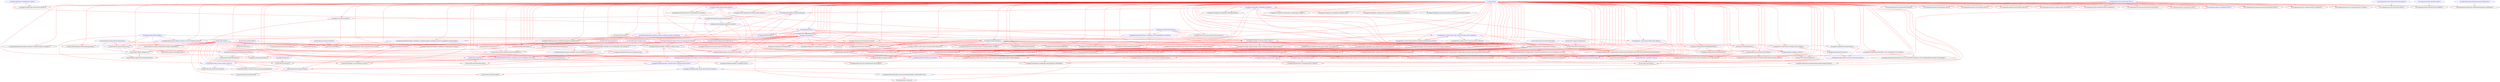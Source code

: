 digraph G {
  "./src/providers/index.ts" [ color = "blue" ];
  "./src/providers/filter/filter.ts";
  "./src/providers/logs/logs.ts" [ color = "blue" ];
  "./src/providers/wyre/wyre.ts";
  "./src/providers/email-notifications/email-notifications.ts";
  "./src/providers/electron/electron.ts";
  "./src/providers/bitpay-account/bitpay-account.ts";
  "./src/providers/bitpay-id/bitpay-id.ts" [ color = "blue" ];
  "./src/providers/in-app-browser/card.ts" [ color = "blue" ];
  "./src/providers/invoice/invoice.ts" [ color = "blue" ];
  "./src/providers/merchant/merchant.ts" [ color = "blue" ];
  "./src/providers/download/download.ts";
  "./src/providers/in-app-browser/in-app-browser.ts";
  "./src/providers/scan/scan.ts";
  "./src/providers/tx-confirm-notification/tx-confirm-notification.ts";
  "./src/providers/wallet-connect/wallet-connect.ts" [ color = "blue" ];
  "./src/providers/zce/zce.ts";
  "./src/providers/apple-wallet/apple-wallet.ts";
  "./src/providers/backup/backup.ts" [ color = "blue" ];
  "./src/providers/confetti/confetti.ts";
  "./src/providers/directory/directory.ts";
  "./src/providers/feedback/feedback.ts";
  "./src/providers/language-loader/language-loader.ts";
  "./src/providers/tab/tab.ts";
  "./src/providers/abi-decoder/abi-decoder.ts";
  "./src/providers/new-feature-data/new-feature-data.ts";
  "./src/providers/card-phases/card-phases.ts";
  "./src/providers/wallet/wallet.ts" [ color = "blue" ];
  "./src/providers/tx-format/tx-format.ts" [ color = "blue" ];
  "./src/pages/send/amount/amount.ts" [ color = "blue" ];
  "./src/pages/integrations/gift-cards/confirm-card-purchase/confirm-card-purchase.ts" [ color = "blue" ];
  "./src/pages/buy-crypto/crypto-order-summary/crypto-order-summary.ts" [ color = "blue" ];
  "./src/pages/integrations/gift-cards/phone/phone.ts" [ color = "blue" ];
  "./src/pages/integrations/bitpay-card/bitpay-card-topup/bitpay-card-topup.ts" [ color = "blue" ];
  "./src/pages/receive/custom-amount/custom-amount.ts";
  "./src/pages/integrations/coinbase/coinbase-withdraw/coinbase-withdraw.ts" [ color = "blue" ];
  "./src/pages/tx-details/tx-details.ts" [ color = "blue" ];
  "./src/pages/backup/backup-key/backup-key.ts" [ color = "blue" ];
  "./src/pages/backup/backup-game/backup-game.ts" [ color = "blue" ];
  "./src/pages/settings/about/session-log/session-log.ts" [ color = "blue" ];
  "./src/pages/settings/key-settings/key-settings.ts" [ color = "blue" ];
  "./src/pages/settings/key-settings/key-onboarding/key-onboarding.ts";
  "./src/pages/add/add.ts" [ color = "blue" ];
  "./src/pages/settings/wallet-settings/wallet-settings.ts" [ color = "blue" ];
  "./src/pages/settings/wallet-settings/wallet-settings-advanced/wallet-export/wallet-export.ts" [ color = "blue" ];
  "./src/pages/settings/key-settings/key-name/key-name.ts";
  "./src/pages/settings/key-settings/clear-encrypt-password/clear-encrypt-password.ts";
  "./src/pages/settings/key-settings/extended-private-key/extended-private-key.ts";
  "./src/pages/settings/key-settings/key-delete/key-delete.ts";
  "./src/pages/settings/key-settings/key-qr-export/key-qr-export.ts";
  "./src/providers/buy-crypto/buy-crypto.ts" [ color = "blue" ];
  "./src/pages/integrations/wyre/wyre.ts" [ color = "blue" ];
  "./src/pages/integrations/wyre/wyre-details/wyre-details.ts" [ color = "blue" ];
  "./src/pages/buy-crypto/crypto-offers/crypto-offers.ts" [ color = "blue" ];
  "./src/providers/gift-card/gift-card.ts" [ color = "blue" ];
  "./src/utils.ts";
  "./src/pages/settings/notifications/notifications.ts" [ color = "blue" ];
  "./src/app/main.ts" [ color = "blue" ];
  "./src/pages/onboarding/disclaimer/disclaimer.ts" [ color = "blue" ];
  "./src/pages/add/join-wallet/join-wallet.ts";
  "./src/pages/integrations/bitpay-card/bitpay-card-intro/bitpay-card-intro.ts" [ color = "blue" ];
  "./src/pages/integrations/gift-cards/buy-card/buy-card.ts" [ color = "blue" ];
  "./src/pages/exchange-crypto/exchange-crypto.ts" [ color = "blue" ];
  "./src/pages/integrations/wallet-connect/wallet-connect.ts" [ color = "blue" ];
  "./src/pages/pin/pin-modal/pin-modal.ts" [ color = "blue" ];
  "./src/pages/add/create-wallet/create-wallet.ts" [ color = "blue" ];
  "./src/pages/coin-and-wallet-selector/coin-and-wallet-selector.ts" [ color = "blue" ];
  "./src/pages/onboarding/recovery-key/recovery-key.ts" [ color = "blue" ];
  "./src/pages/integrations/coinbase/coinbase-account/coinbase-account.ts" [ color = "blue" ];
  "./src/pages/integrations/gift-cards/card-details/card-details.ts" [ color = "blue" ];
  "./src/pipes/format-currency.ts";
  "./src/pages/integrations/gift-cards/purchased-cards/purchased-cards.ts" [ color = "blue" ];
  "./src/pages/integrations/simplex/simplex.ts" [ color = "blue" ];
  "./src/pages/settings/addressbook/add/add.ts";
  "./src/pages/integrations/changelly/changelly.ts" [ color = "blue" ];
  "./src/pages/integrations/one-inch/one-inch.ts" [ color = "blue" ];
  "./src/pages/integrations/bitpay-card/bitpay-card-phases/phase-one/phase-one-intro-page/phase-one-intro-page.ts" [ color = "blue" ];
  "./src/pages/integrations/gift-cards/card-catalog/card-catalog.ts" [ color = "blue" ];
  "./src/pages/add-wallet/add-wallet.ts" [ color = "blue" ];
  "./src/pages/onboarding/add-funds/add-funds.ts" [ color = "blue" ];
  "./src/pages/tabs/tabs.ts" [ color = "blue" ];
  "./src/pages/send/send.ts" [ color = "blue" ];
  "./src/pages/integrations/bitpay-card/bitpay-card.ts";
  "./src/pages/integrations/invoice/select-invoice/select-invoice.ts";
  "./src/pages/paper-wallet/paper-wallet.ts";
  "./src/pages/send/transfer-to-modal/transfer-to-modal.ts";
  "./src/pages/exchange-crypto/exchange-crypto-settings/exchange-crypto-settings.ts" [ color = "blue" ];
  "./src/pages/integrations/wallet-connect/wallet-connect-request-details/wallet-connect-request-details.ts";
  "./src/pages/new-feature/new-feature.ts";
  "./src/pages/settings/alt-currency/alt-currency.ts";
  "./src/pages/settings/bitpay-id/bitpay-id.ts";
  "./src/pages/settings/settings.ts" [ color = "blue" ];
  "./src/directives/animate/animate.ts";
  "./src/pages/settings/about/about.ts" [ color = "blue" ];
  "./src/pages/feedback/send-feedback/send-feedback.ts" [ color = "blue" ];
  "./src/pages/settings/share/share.ts";
  "./src/pages/settings/wallet-settings/wallet-settings-advanced/wallet-addresses/wallet-addresses.ts" [ color = "blue" ];
  "./src/pages/wallets/proposals-notifications/proposals-notifications.ts";
  "./src/components/email-component/email-component.ts";
  "./src/components/action-sheet/action-sheet.ts";
  "./src/components/encrypt-password/encrypt-password.ts";
  "./src/components/info-sheet/info-sheet-template.ts";
  "./src/components/footer-menu/footer-menu.ts";
  "./src/components/incoming-data-menu/incoming-data-menu.ts";
  "./src/components/memo-component/memo-component.ts";
  "./src/components/miner-fee-warning/miner-fee-warning.ts";
  "./src/components/needs-backup/needs-backup.ts";
  "./src/components/options-sheet/options-sheet.ts";
  "./src/components/phone-sheet/phone-sheet.ts" [ color = "blue" ];
  "./src/components/wallet-receive/wallet-receive.ts";
  "./src/components/wallet-selector/wallet-selector.ts";
  "./src/components/wallet-tab-options/wallet-tab-options.ts";
  "./src/components/notification-component/notification-component.ts";
  "./src/pages/add/create-eth-multisig/create-eth-multisig.ts";
  "./src/pages/includes/coin-selector/coin-selector.ts";
  "./src/pages/cards/cards.ts";
  "./src/pages/add/custom-token/custom-token.ts" [ color = "blue" ];
  "./src/pages/add/custom-token/add-custom-token-modal/add-custom-token-modal.ts";
  "./src/pages/add/custom-token/confirm-add-token-modal/confirm-add-token-modal.ts";
  "./src/pages/buy-crypto/country-selector/country-selector.ts";
  "./src/pages/buy-crypto/crypto-payment-method/crypto-payment-method.ts" [ color = "blue" ];
  "./src/pages/choose-fee-level/choose-fee-level.ts";
  "./src/pages/integrations/coinbase/coinbase-tx-details/coinbase-tx-details.ts";
  "./src/pages/integrations/gift-cards/card-details/printable-card/printable-card.ts" [ color = "blue" ];
  "./src/pages/integrations/simplex/simplex-details/simplex-details.ts";
  "./src/pages/send/select-inputs/select-inputs.ts" [ color = "blue" ];
  "./src/pages/send/multi-send/multi-send.ts" [ color = "blue" ];
  "./src/pages/exchange-crypto/exchange-checkout/exchange-checkout.ts" [ color = "blue" ];
  "./src/pages/integrations/changelly/changelly-details/changelly-details.ts";
  "./src/pages/integrations/changelly/changelly-terms/changelly-terms.ts";
  "./src/pages/integrations/one-inch/one-inch-details/one-inch-details.ts";
  "./src/pages/token-swap/token-swap-approve/token-swap-approve.ts";
  "./src/pages/token-swap/token-swap-checkout/token-swap-checkout.ts" [ color = "blue" ];
  "./src/pages/home/home.ts" [ color = "blue" ];
  "./src/pages/merchant/merchant.ts" [ color = "blue" ];
  "./src/pages/templates/wide-header-page/wide-header-page.ts";
  "./src/pages/buy-crypto/crypto-settings/crypto-settings.ts" [ color = "blue" ];
  "./src/pages/integrations/bitpay-card/bitpay-settings/bitpay-settings.ts" [ color = "blue" ];
  "./src/pages/integrations/coinbase/coinbase-settings/coinbase-settings.ts";
  "./src/pages/integrations/gift-cards/gift-cards-settings/gift-cards-settings.ts" [ color = "blue" ];
  "./src/pages/integrations/gift-cards/gift-card-settings/gift-card-settings.ts" [ color = "blue" ];
  "./src/pages/integrations/wallet-connect/wallet-connect-settings/wallet-connect-settings.ts" [ color = "blue" ];
  "./src/pages/settings/addressbook/addressbook.ts" [ color = "blue" ];
  "./src/pages/settings/addressbook/view/view.ts";
  "./src/pages/settings/advanced/advanced.ts" [ color = "blue" ];
  "./src/pages/settings/advanced/wallet-recover-page/wallet-recover-page.ts" [ color = "blue" ];
  "./src/pages/settings/advanced/wallet-recover-page/wallet-mnemonic-recover-page/wallet-mnemonic-recover-page.ts";
  "./src/pages/settings/fee-policy/fee-policy.ts";
  "./src/pages/settings/wallet-settings/wallet-delete/wallet-delete.ts";
  "./src/pages/settings/wallet-settings/wallet-name/wallet-name.ts";
  "./src/pages/settings/wallet-settings/wallet-settings-advanced/wallet-addresses/all-addresses/all-addresses.ts";
  "./src/pages/settings/wallet-settings/wallet-settings-advanced/wallet-duplicate/wallet-duplicate.ts";
  "./src/pages/settings/wallet-settings/wallet-settings-advanced/wallet-information/wallet-information.ts";
  "./src/pages/settings/wallet-settings/wallet-settings-advanced/wallet-service-url/wallet-service-url.ts";
  "./src/pages/settings/wallet-settings/wallet-settings-advanced/wallet-transaction-history/wallet-transaction-history.ts";
  "./src/pages/settings/language/language.ts";
  "./src/pages/settings/local-theme/local-theme.ts";
  "./src/pages/settings/lock/lock.ts" [ color = "blue" ];
  "./src/pages/settings/navigation/navigation.ts";
  "./src/pages/wallets/wallets.ts" [ color = "blue" ];
  "./src/pages/wallet-details/search-tx-modal/search-tx-modal.ts";
  "./src/pages/wallet-details/wallet-balance/wallet-balance.ts";
  "./src/pages/wallet-details/wallet-details.ts" [ color = "blue" ];
  "./src/pages/add/import-wallet/import-wallet.ts" [ color = "blue" ];
  "./src/pages/add/select-currency/select-currency.ts" [ color = "blue" ];
  "./src/providers/external-link/external-link.ts" [ color = "blue" ];
  "./src/providers/clipboard/clipboard.ts" [ color = "blue" ];
  "./src/providers/incoming-data/incoming-data.ts" [ color = "blue" ];
  "./src/pages/send/confirm/confirm.ts" [ color = "blue" ];
  "./src/providers/paypro/paypro.ts" [ color = "blue" ];
  "./src/providers/phone/phone.ts";
  "./src/pages/scan/scan.ts" [ color = "blue" ];
  "./src/providers/action-sheet/action-sheet.ts" [ color = "blue" ];
  "./src/components/action-sheet/action-sheet-parent.ts" [ color = "blue" ];
  "./src/components/info-sheet/info-sheet.ts" [ color = "blue" ];
  "./src/providers/push-notifications/push-notifications.ts" [ color = "blue" ];
  "./src/providers/wallet-connect/web3-providers/web3-providers.ts";
  "./src/providers/index.ts" -> "./src/providers/filter/filter.ts" [ color = "red" ];
  "./src/providers/index.ts" -> "./src/providers/logs/logs.ts" [ color = "red" ];
  "./src/providers/index.ts" -> "./src/providers/wyre/wyre.ts" [ color = "red" ];
  "./src/providers/index.ts" -> "./src/providers/email-notifications/email-notifications.ts" [ color = "red" ];
  "./src/providers/index.ts" -> "./src/providers/electron/electron.ts" [ color = "red" ];
  "./src/providers/index.ts" -> "./src/providers/bitpay-account/bitpay-account.ts" [ color = "red" ];
  "./src/providers/index.ts" -> "./src/providers/bitpay-id/bitpay-id.ts" [ color = "red" ];
  "./src/providers/index.ts" -> "./src/providers/in-app-browser/card.ts" [ color = "red" ];
  "./src/providers/index.ts" -> "./src/providers/invoice/invoice.ts" [ color = "red" ];
  "./src/providers/index.ts" -> "./src/providers/merchant/merchant.ts" [ color = "red" ];
  "./src/providers/index.ts" -> "./src/providers/download/download.ts" [ color = "red" ];
  "./src/providers/index.ts" -> "./src/providers/in-app-browser/in-app-browser.ts" [ color = "red" ];
  "./src/providers/index.ts" -> "./src/providers/scan/scan.ts" [ color = "red" ];
  "./src/providers/index.ts" -> "./src/providers/tx-confirm-notification/tx-confirm-notification.ts" [ color = "red" ];
  "./src/providers/index.ts" -> "./src/providers/wallet-connect/wallet-connect.ts" [ color = "red" ];
  "./src/providers/index.ts" -> "./src/providers/zce/zce.ts" [ color = "red" ];
  "./src/providers/index.ts" -> "./src/providers/apple-wallet/apple-wallet.ts" [ color = "red" ];
  "./src/providers/index.ts" -> "./src/providers/backup/backup.ts" [ color = "red" ];
  "./src/providers/index.ts" -> "./src/providers/confetti/confetti.ts" [ color = "red" ];
  "./src/providers/index.ts" -> "./src/providers/directory/directory.ts" [ color = "red" ];
  "./src/providers/index.ts" -> "./src/providers/feedback/feedback.ts" [ color = "red" ];
  "./src/providers/index.ts" -> "./src/providers/language-loader/language-loader.ts" [ color = "red" ];
  "./src/providers/index.ts" -> "./src/providers/tab/tab.ts" [ color = "red" ];
  "./src/providers/index.ts" -> "./src/providers/abi-decoder/abi-decoder.ts" [ color = "red" ];
  "./src/providers/index.ts" -> "./src/providers/new-feature-data/new-feature-data.ts" [ color = "red" ];
  "./src/providers/index.ts" -> "./src/providers/card-phases/card-phases.ts" [ color = "red" ];
  "./src/providers/wallet/wallet.ts" -> "./src/providers/filter/filter.ts" [ color = "red" ];
  "./src/providers/wallet/wallet.ts" -> "./src/providers/logs/logs.ts" [ color = "red" ];
  "./src/providers/wallet/wallet.ts" -> "./src/providers/zce/zce.ts" [ color = "red" ];
  "./src/providers/tx-format/tx-format.ts" -> "./src/providers/filter/filter.ts" [ color = "red" ];
  "./src/pages/send/amount/amount.ts" -> "./src/providers/filter/filter.ts" [ color = "red" ];
  "./src/pages/send/amount/amount.ts" -> "./src/providers/electron/electron.ts" [ color = "red" ];
  "./src/pages/send/amount/amount.ts" -> "./src/pages/integrations/gift-cards/confirm-card-purchase/confirm-card-purchase.ts" [ color = "red" ];
  "./src/pages/send/amount/amount.ts" -> "./src/pages/buy-crypto/crypto-order-summary/crypto-order-summary.ts" [ color = "red" ];
  "./src/pages/send/amount/amount.ts" -> "./src/pages/integrations/gift-cards/phone/phone.ts" [ color = "red" ];
  "./src/pages/send/amount/amount.ts" -> "./src/pages/integrations/bitpay-card/bitpay-card-topup/bitpay-card-topup.ts" [ color = "red" ];
  "./src/pages/send/amount/amount.ts" -> "./src/pages/receive/custom-amount/custom-amount.ts" [ color = "red" ];
  "./src/pages/send/amount/amount.ts" -> "./src/pages/integrations/coinbase/coinbase-withdraw/coinbase-withdraw.ts" [ color = "red" ];
  "./src/pages/tx-details/tx-details.ts" -> "./src/providers/filter/filter.ts" [ color = "red" ];
  "./src/pages/tx-details/tx-details.ts" -> "./src/providers/tx-confirm-notification/tx-confirm-notification.ts" [ color = "red" ];
  "./src/pages/backup/backup-key/backup-key.ts" -> "./src/providers/logs/logs.ts" [ color = "red" ];
  "./src/pages/backup/backup-key/backup-key.ts" -> "./src/pages/backup/backup-game/backup-game.ts" [ color = "red" ];
  "./src/pages/settings/about/session-log/session-log.ts" -> "./src/providers/logs/logs.ts" [ color = "red" ];
  "./src/pages/settings/key-settings/key-settings.ts" -> "./src/providers/logs/logs.ts" [ color = "red" ];
  "./src/pages/settings/key-settings/key-settings.ts" -> "./src/pages/backup/backup-key/backup-key.ts" [ color = "red" ];
  "./src/pages/settings/key-settings/key-settings.ts" -> "./src/pages/settings/key-settings/key-onboarding/key-onboarding.ts" [ color = "red" ];
  "./src/pages/settings/key-settings/key-settings.ts" -> "./src/pages/add/add.ts" [ color = "red" ];
  "./src/pages/settings/key-settings/key-settings.ts" -> "./src/pages/settings/wallet-settings/wallet-settings.ts" [ color = "red" ];
  "./src/pages/settings/key-settings/key-settings.ts" -> "./src/pages/settings/wallet-settings/wallet-settings-advanced/wallet-export/wallet-export.ts" [ color = "red" ];
  "./src/pages/settings/key-settings/key-settings.ts" -> "./src/pages/settings/key-settings/key-name/key-name.ts" [ color = "red" ];
  "./src/pages/settings/key-settings/key-settings.ts" -> "./src/pages/settings/key-settings/clear-encrypt-password/clear-encrypt-password.ts" [ color = "red" ];
  "./src/pages/settings/key-settings/key-settings.ts" -> "./src/pages/settings/key-settings/extended-private-key/extended-private-key.ts" [ color = "red" ];
  "./src/pages/settings/key-settings/key-settings.ts" -> "./src/pages/settings/key-settings/key-delete/key-delete.ts" [ color = "red" ];
  "./src/pages/settings/key-settings/key-settings.ts" -> "./src/pages/settings/key-settings/key-qr-export/key-qr-export.ts" [ color = "red" ];
  "./src/providers/buy-crypto/buy-crypto.ts" -> "./src/providers/wyre/wyre.ts" [ color = "red" ];
  "./src/pages/integrations/wyre/wyre.ts" -> "./src/providers/wyre/wyre.ts" [ color = "red" ];
  "./src/pages/integrations/wyre/wyre.ts" -> "./src/pages/integrations/wyre/wyre-details/wyre-details.ts" [ color = "red" ];
  "./src/pages/buy-crypto/crypto-offers/crypto-offers.ts" -> "./src/providers/wyre/wyre.ts" [ color = "red" ];
  "./src/pages/integrations/wyre/wyre-details/wyre-details.ts" -> "./src/providers/wyre/wyre.ts" [ color = "red" ];
  "./src/providers/gift-card/gift-card.ts" -> "./src/providers/email-notifications/email-notifications.ts" [ color = "red" ];
  "./src/providers/gift-card/gift-card.ts" -> "./src/providers/bitpay-id/bitpay-id.ts" [ color = "red" ];
  "./src/providers/gift-card/gift-card.ts" -> "./src/providers/invoice/invoice.ts" [ color = "red" ];
  "./src/providers/gift-card/gift-card.ts" -> "./src/utils.ts" [ color = "red" ];
  "./src/providers/invoice/invoice.ts" -> "./src/providers/email-notifications/email-notifications.ts" [ color = "red" ];
  "./src/pages/settings/notifications/notifications.ts" -> "./src/providers/email-notifications/email-notifications.ts" [ color = "red" ];
  "./src/app/main.ts" -> "./src/providers/email-notifications/email-notifications.ts" [ color = "red" ];
  "./src/app/main.ts" -> "./src/pages/backup/backup-key/backup-key.ts" [ color = "red" ];
  "./src/app/main.ts" -> "./src/pages/onboarding/disclaimer/disclaimer.ts" [ color = "red" ];
  "./src/app/main.ts" -> "./src/pages/add/join-wallet/join-wallet.ts" [ color = "red" ];
  "./src/app/main.ts" -> "./src/pages/integrations/bitpay-card/bitpay-card-intro/bitpay-card-intro.ts" [ color = "red" ];
  "./src/app/main.ts" -> "./src/pages/integrations/gift-cards/buy-card/buy-card.ts" [ color = "red" ];
  "./src/app/main.ts" -> "./src/pages/exchange-crypto/exchange-crypto.ts" [ color = "red" ];
  "./src/app/main.ts" -> "./src/pages/integrations/wallet-connect/wallet-connect.ts" [ color = "red" ];
  "./src/app/main.ts" -> "./src/pages/pin/pin-modal/pin-modal.ts" [ color = "red" ];
  "./src/app/main.ts" -> "./src/pages/add/create-wallet/create-wallet.ts" [ color = "red" ];
  "./src/app/main.ts" -> "./src/pages/settings/key-settings/key-onboarding/key-onboarding.ts" [ color = "red" ];
  "./src/app/main.ts" -> "./src/pages/coin-and-wallet-selector/coin-and-wallet-selector.ts" [ color = "red" ];
  "./src/app/main.ts" -> "./src/pages/onboarding/recovery-key/recovery-key.ts" [ color = "red" ];
  "./src/app/main.ts" -> "./src/pages/integrations/gift-cards/confirm-card-purchase/confirm-card-purchase.ts" [ color = "red" ];
  "./src/app/main.ts" -> "./src/pages/integrations/coinbase/coinbase-account/coinbase-account.ts" [ color = "red" ];
  "./src/app/main.ts" -> "./src/pages/integrations/gift-cards/card-details/card-details.ts" [ color = "red" ];
  "./src/app/main.ts" -> "./src/pipes/format-currency.ts" [ color = "red" ];
  "./src/app/main.ts" -> "./src/pages/integrations/gift-cards/purchased-cards/purchased-cards.ts" [ color = "red" ];
  "./src/app/main.ts" -> "./src/pages/integrations/simplex/simplex.ts" [ color = "red" ];
  "./src/app/main.ts" -> "./src/pages/settings/addressbook/add/add.ts" [ color = "red" ];
  "./src/app/main.ts" -> "./src/pages/integrations/changelly/changelly.ts" [ color = "red" ];
  "./src/app/main.ts" -> "./src/pages/integrations/one-inch/one-inch.ts" [ color = "red" ];
  "./src/app/main.ts" -> "./src/pages/integrations/bitpay-card/bitpay-card-phases/phase-one/phase-one-intro-page/phase-one-intro-page.ts" [ color = "red" ];
  "./src/app/main.ts" -> "./src/pages/integrations/gift-cards/card-catalog/card-catalog.ts" [ color = "red" ];
  "./src/app/main.ts" -> "./src/pages/add/add.ts" [ color = "red" ];
  "./src/app/main.ts" -> "./src/pages/add-wallet/add-wallet.ts" [ color = "red" ];
  "./src/app/main.ts" -> "./src/pages/onboarding/add-funds/add-funds.ts" [ color = "red" ];
  "./src/app/main.ts" -> "./src/pages/tabs/tabs.ts" [ color = "red" ];
  "./src/app/main.ts" -> "./src/pages/send/send.ts" [ color = "red" ];
  "./src/app/main.ts" -> "./src/pages/integrations/bitpay-card/bitpay-card.ts" [ color = "red" ];
  "./src/app/main.ts" -> "./src/pages/buy-crypto/crypto-order-summary/crypto-order-summary.ts" [ color = "red" ];
  "./src/app/main.ts" -> "./src/pages/integrations/gift-cards/phone/phone.ts" [ color = "red" ];
  "./src/app/main.ts" -> "./src/pages/integrations/invoice/select-invoice/select-invoice.ts" [ color = "red" ];
  "./src/app/main.ts" -> "./src/pages/paper-wallet/paper-wallet.ts" [ color = "red" ];
  "./src/app/main.ts" -> "./src/pages/send/transfer-to-modal/transfer-to-modal.ts" [ color = "red" ];
  "./src/app/main.ts" -> "./src/pages/exchange-crypto/exchange-crypto-settings/exchange-crypto-settings.ts" [ color = "red" ];
  "./src/app/main.ts" -> "./src/pages/integrations/wallet-connect/wallet-connect-request-details/wallet-connect-request-details.ts" [ color = "red" ];
  "./src/app/main.ts" -> "./src/pages/new-feature/new-feature.ts" [ color = "red" ];
  "./src/app/main.ts" -> "./src/pages/settings/alt-currency/alt-currency.ts" [ color = "red" ];
  "./src/app/main.ts" -> "./src/pages/settings/bitpay-id/bitpay-id.ts" [ color = "red" ];
  "./src/app/main.ts" -> "./src/pages/settings/settings.ts" [ color = "red" ];
  "./src/app/main.ts" -> "./src/pages/integrations/wyre/wyre.ts" [ color = "red" ];
  "./src/app/main.ts" -> "./src/directives/animate/animate.ts" [ color = "red" ];
  "./src/app/main.ts" -> "./src/pages/settings/about/about.ts" [ color = "red" ];
  "./src/app/main.ts" -> "./src/pages/feedback/send-feedback/send-feedback.ts" [ color = "red" ];
  "./src/app/main.ts" -> "./src/pages/settings/share/share.ts" [ color = "red" ];
  "./src/app/main.ts" -> "./src/pages/settings/wallet-settings/wallet-settings.ts" [ color = "red" ];
  "./src/app/main.ts" -> "./src/pages/settings/wallet-settings/wallet-settings-advanced/wallet-addresses/wallet-addresses.ts" [ color = "red" ];
  "./src/app/main.ts" -> "./src/pages/settings/wallet-settings/wallet-settings-advanced/wallet-export/wallet-export.ts" [ color = "red" ];
  "./src/app/main.ts" -> "./src/pages/wallets/proposals-notifications/proposals-notifications.ts" [ color = "red" ];
  "./src/app/main.ts" -> "./src/components/email-component/email-component.ts" [ color = "red" ];
  "./src/app/main.ts" -> "./src/components/action-sheet/action-sheet.ts" [ color = "red" ];
  "./src/app/main.ts" -> "./src/components/encrypt-password/encrypt-password.ts" [ color = "red" ];
  "./src/app/main.ts" -> "./src/components/info-sheet/info-sheet-template.ts" [ color = "red" ];
  "./src/app/main.ts" -> "./src/components/footer-menu/footer-menu.ts" [ color = "red" ];
  "./src/app/main.ts" -> "./src/components/incoming-data-menu/incoming-data-menu.ts" [ color = "red" ];
  "./src/app/main.ts" -> "./src/components/memo-component/memo-component.ts" [ color = "red" ];
  "./src/app/main.ts" -> "./src/components/miner-fee-warning/miner-fee-warning.ts" [ color = "red" ];
  "./src/app/main.ts" -> "./src/components/needs-backup/needs-backup.ts" [ color = "red" ];
  "./src/app/main.ts" -> "./src/components/options-sheet/options-sheet.ts" [ color = "red" ];
  "./src/app/main.ts" -> "./src/components/phone-sheet/phone-sheet.ts" [ color = "red" ];
  "./src/app/main.ts" -> "./src/components/wallet-receive/wallet-receive.ts" [ color = "red" ];
  "./src/app/main.ts" -> "./src/components/wallet-selector/wallet-selector.ts" [ color = "red" ];
  "./src/app/main.ts" -> "./src/components/wallet-tab-options/wallet-tab-options.ts" [ color = "red" ];
  "./src/app/main.ts" -> "./src/utils.ts" [ color = "red" ];
  "./src/app/main.ts" -> "./src/providers/language-loader/language-loader.ts" [ color = "red" ];
  "./src/app/main.ts" -> "./src/components/notification-component/notification-component.ts" [ color = "red" ];
  "./src/app/main.ts" -> "./src/pages/add/create-eth-multisig/create-eth-multisig.ts" [ color = "red" ];
  "./src/app/main.ts" -> "./src/pages/backup/backup-game/backup-game.ts" [ color = "red" ];
  "./src/app/main.ts" -> "./src/pages/includes/coin-selector/coin-selector.ts" [ color = "red" ];
  "./src/app/main.ts" -> "./src/pages/cards/cards.ts" [ color = "red" ];
  "./src/app/main.ts" -> "./src/pages/add/custom-token/custom-token.ts" [ color = "red" ];
  "./src/app/main.ts" -> "./src/pages/add/custom-token/add-custom-token-modal/add-custom-token-modal.ts" [ color = "red" ];
  "./src/app/main.ts" -> "./src/pages/add/custom-token/confirm-add-token-modal/confirm-add-token-modal.ts" [ color = "red" ];
  "./src/app/main.ts" -> "./src/pages/buy-crypto/country-selector/country-selector.ts" [ color = "red" ];
  "./src/app/main.ts" -> "./src/pages/buy-crypto/crypto-offers/crypto-offers.ts" [ color = "red" ];
  "./src/app/main.ts" -> "./src/pages/buy-crypto/crypto-payment-method/crypto-payment-method.ts" [ color = "red" ];
  "./src/app/main.ts" -> "./src/pages/integrations/bitpay-card/bitpay-card-topup/bitpay-card-topup.ts" [ color = "red" ];
  "./src/app/main.ts" -> "./src/pages/choose-fee-level/choose-fee-level.ts" [ color = "red" ];
  "./src/app/main.ts" -> "./src/pages/integrations/coinbase/coinbase-tx-details/coinbase-tx-details.ts" [ color = "red" ];
  "./src/app/main.ts" -> "./src/pages/integrations/gift-cards/card-details/printable-card/printable-card.ts" [ color = "red" ];
  "./src/app/main.ts" -> "./src/pages/receive/custom-amount/custom-amount.ts" [ color = "red" ];
  "./src/app/main.ts" -> "./src/pages/integrations/coinbase/coinbase-withdraw/coinbase-withdraw.ts" [ color = "red" ];
  "./src/app/main.ts" -> "./src/pages/integrations/simplex/simplex-details/simplex-details.ts" [ color = "red" ];
  "./src/app/main.ts" -> "./src/pages/send/select-inputs/select-inputs.ts" [ color = "red" ];
  "./src/app/main.ts" -> "./src/pages/send/multi-send/multi-send.ts" [ color = "red" ];
  "./src/app/main.ts" -> "./src/pages/exchange-crypto/exchange-checkout/exchange-checkout.ts" [ color = "red" ];
  "./src/app/main.ts" -> "./src/pages/integrations/changelly/changelly-details/changelly-details.ts" [ color = "red" ];
  "./src/app/main.ts" -> "./src/pages/integrations/changelly/changelly-terms/changelly-terms.ts" [ color = "red" ];
  "./src/app/main.ts" -> "./src/pages/integrations/one-inch/one-inch-details/one-inch-details.ts" [ color = "red" ];
  "./src/app/main.ts" -> "./src/pages/token-swap/token-swap-approve/token-swap-approve.ts" [ color = "red" ];
  "./src/app/main.ts" -> "./src/pages/token-swap/token-swap-checkout/token-swap-checkout.ts" [ color = "red" ];
  "./src/app/main.ts" -> "./src/pages/home/home.ts" [ color = "red" ];
  "./src/app/main.ts" -> "./src/pages/merchant/merchant.ts" [ color = "red" ];
  "./src/app/main.ts" -> "./src/pages/templates/wide-header-page/wide-header-page.ts" [ color = "red" ];
  "./src/app/main.ts" -> "./src/pages/buy-crypto/crypto-settings/crypto-settings.ts" [ color = "red" ];
  "./src/app/main.ts" -> "./src/pages/integrations/wyre/wyre-details/wyre-details.ts" [ color = "red" ];
  "./src/app/main.ts" -> "./src/pages/integrations/bitpay-card/bitpay-settings/bitpay-settings.ts" [ color = "red" ];
  "./src/app/main.ts" -> "./src/pages/integrations/coinbase/coinbase-settings/coinbase-settings.ts" [ color = "red" ];
  "./src/app/main.ts" -> "./src/pages/integrations/gift-cards/gift-cards-settings/gift-cards-settings.ts" [ color = "red" ];
  "./src/app/main.ts" -> "./src/pages/integrations/gift-cards/gift-card-settings/gift-card-settings.ts" [ color = "red" ];
  "./src/app/main.ts" -> "./src/pages/integrations/wallet-connect/wallet-connect-settings/wallet-connect-settings.ts" [ color = "red" ];
  "./src/app/main.ts" -> "./src/pages/settings/about/session-log/session-log.ts" [ color = "red" ];
  "./src/app/main.ts" -> "./src/pages/settings/addressbook/addressbook.ts" [ color = "red" ];
  "./src/app/main.ts" -> "./src/pages/settings/addressbook/view/view.ts" [ color = "red" ];
  "./src/app/main.ts" -> "./src/pages/settings/advanced/advanced.ts" [ color = "red" ];
  "./src/app/main.ts" -> "./src/pages/settings/advanced/wallet-recover-page/wallet-recover-page.ts" [ color = "red" ];
  "./src/app/main.ts" -> "./src/pages/settings/advanced/wallet-recover-page/wallet-mnemonic-recover-page/wallet-mnemonic-recover-page.ts" [ color = "red" ];
  "./src/app/main.ts" -> "./src/pages/settings/fee-policy/fee-policy.ts" [ color = "red" ];
  "./src/app/main.ts" -> "./src/pages/settings/key-settings/key-settings.ts" [ color = "red" ];
  "./src/app/main.ts" -> "./src/pages/settings/key-settings/key-name/key-name.ts" [ color = "red" ];
  "./src/app/main.ts" -> "./src/pages/settings/wallet-settings/wallet-delete/wallet-delete.ts" [ color = "red" ];
  "./src/app/main.ts" -> "./src/pages/settings/wallet-settings/wallet-name/wallet-name.ts" [ color = "red" ];
  "./src/app/main.ts" -> "./src/pages/settings/wallet-settings/wallet-settings-advanced/wallet-addresses/all-addresses/all-addresses.ts" [ color = "red" ];
  "./src/app/main.ts" -> "./src/pages/settings/wallet-settings/wallet-settings-advanced/wallet-duplicate/wallet-duplicate.ts" [ color = "red" ];
  "./src/app/main.ts" -> "./src/pages/settings/wallet-settings/wallet-settings-advanced/wallet-information/wallet-information.ts" [ color = "red" ];
  "./src/app/main.ts" -> "./src/pages/settings/wallet-settings/wallet-settings-advanced/wallet-service-url/wallet-service-url.ts" [ color = "red" ];
  "./src/app/main.ts" -> "./src/pages/settings/wallet-settings/wallet-settings-advanced/wallet-transaction-history/wallet-transaction-history.ts" [ color = "red" ];
  "./src/app/main.ts" -> "./src/pages/settings/key-settings/clear-encrypt-password/clear-encrypt-password.ts" [ color = "red" ];
  "./src/app/main.ts" -> "./src/pages/settings/key-settings/extended-private-key/extended-private-key.ts" [ color = "red" ];
  "./src/app/main.ts" -> "./src/pages/settings/key-settings/key-delete/key-delete.ts" [ color = "red" ];
  "./src/app/main.ts" -> "./src/pages/settings/key-settings/key-qr-export/key-qr-export.ts" [ color = "red" ];
  "./src/app/main.ts" -> "./src/pages/settings/language/language.ts" [ color = "red" ];
  "./src/app/main.ts" -> "./src/pages/settings/local-theme/local-theme.ts" [ color = "red" ];
  "./src/app/main.ts" -> "./src/pages/settings/lock/lock.ts" [ color = "red" ];
  "./src/app/main.ts" -> "./src/pages/settings/navigation/navigation.ts" [ color = "red" ];
  "./src/app/main.ts" -> "./src/pages/settings/notifications/notifications.ts" [ color = "red" ];
  "./src/app/main.ts" -> "./src/pages/wallets/wallets.ts" [ color = "red" ];
  "./src/app/main.ts" -> "./src/pages/tx-details/tx-details.ts" [ color = "red" ];
  "./src/app/main.ts" -> "./src/pages/wallet-details/search-tx-modal/search-tx-modal.ts" [ color = "red" ];
  "./src/app/main.ts" -> "./src/pages/wallet-details/wallet-balance/wallet-balance.ts" [ color = "red" ];
  "./src/pages/wallet-details/wallet-details.ts" -> "./src/pages/backup/backup-key/backup-key.ts" [ color = "red" ];
  "./src/pages/wallet-details/wallet-details.ts" -> "./src/pages/exchange-crypto/exchange-crypto.ts" [ color = "red" ];
  "./src/pages/wallet-details/wallet-details.ts" -> "./src/pages/send/send.ts" [ color = "red" ];
  "./src/pages/wallet-details/wallet-details.ts" -> "./src/pages/settings/wallet-settings/wallet-settings-advanced/wallet-addresses/wallet-addresses.ts" [ color = "red" ];
  "./src/pages/wallet-details/wallet-details.ts" -> "./src/pages/wallets/proposals-notifications/proposals-notifications.ts" [ color = "red" ];
  "./src/pages/wallet-details/wallet-details.ts" -> "./src/pages/tx-details/tx-details.ts" [ color = "red" ];
  "./src/pages/wallet-details/wallet-details.ts" -> "./src/pages/wallet-details/search-tx-modal/search-tx-modal.ts" [ color = "red" ];
  "./src/pages/wallet-details/wallet-details.ts" -> "./src/pages/wallet-details/wallet-balance/wallet-balance.ts" [ color = "red" ];
  "./src/pages/onboarding/recovery-key/recovery-key.ts" -> "./src/pages/backup/backup-key/backup-key.ts" [ color = "red" ];
  "./src/pages/onboarding/recovery-key/recovery-key.ts" -> "./src/pages/onboarding/disclaimer/disclaimer.ts" [ color = "red" ];
  "./src/pages/wallets/wallets.ts" -> "./src/pages/backup/backup-key/backup-key.ts" [ color = "red" ];
  "./src/pages/wallets/wallets.ts" -> "./src/pages/integrations/coinbase/coinbase-account/coinbase-account.ts" [ color = "red" ];
  "./src/pages/wallets/wallets.ts" -> "./src/pages/add/add.ts" [ color = "red" ];
  "./src/pages/wallets/wallets.ts" -> "./src/pages/settings/settings.ts" [ color = "red" ];
  "./src/pages/wallets/wallets.ts" -> "./src/pages/wallets/proposals-notifications/proposals-notifications.ts" [ color = "red" ];
  "./src/pages/add/import-wallet/import-wallet.ts" -> "./src/pages/onboarding/disclaimer/disclaimer.ts" [ color = "red" ];
  "./src/pages/add/import-wallet/import-wallet.ts" -> "./src/pages/includes/coin-selector/coin-selector.ts" [ color = "red" ];
  "./src/pages/backup/backup-game/backup-game.ts" -> "./src/pages/onboarding/disclaimer/disclaimer.ts" [ color = "red" ];
  "./src/pages/backup/backup-game/backup-game.ts" -> "./src/pages/onboarding/add-funds/add-funds.ts" [ color = "red" ];
  "./src/pages/add/select-currency/select-currency.ts" -> "./src/pages/add/join-wallet/join-wallet.ts" [ color = "red" ];
  "./src/pages/add/select-currency/select-currency.ts" -> "./src/pages/add/create-wallet/create-wallet.ts" [ color = "red" ];
  "./src/pages/add/select-currency/select-currency.ts" -> "./src/pages/settings/key-settings/key-onboarding/key-onboarding.ts" [ color = "red" ];
  "./src/pages/add/select-currency/select-currency.ts" -> "./src/pages/onboarding/recovery-key/recovery-key.ts" [ color = "red" ];
  "./src/pages/add/select-currency/select-currency.ts" -> "./src/pages/add/custom-token/custom-token.ts" [ color = "red" ];
  "./src/pages/add-wallet/add-wallet.ts" -> "./src/pages/add/join-wallet/join-wallet.ts" [ color = "red" ];
  "./src/pages/add-wallet/add-wallet.ts" -> "./src/pages/add/create-wallet/create-wallet.ts" [ color = "red" ];
  "./src/pages/send/send.ts" -> "./src/pages/add/join-wallet/join-wallet.ts" [ color = "red" ];
  "./src/pages/send/send.ts" -> "./src/pages/integrations/bitpay-card/bitpay-card-intro/bitpay-card-intro.ts" [ color = "red" ];
  "./src/pages/send/send.ts" -> "./src/pages/integrations/simplex/simplex.ts" [ color = "red" ];
  "./src/pages/send/send.ts" -> "./src/pages/settings/addressbook/add/add.ts" [ color = "red" ];
  "./src/pages/send/send.ts" -> "./src/pages/integrations/invoice/select-invoice/select-invoice.ts" [ color = "red" ];
  "./src/pages/send/send.ts" -> "./src/pages/paper-wallet/paper-wallet.ts" [ color = "red" ];
  "./src/pages/send/send.ts" -> "./src/pages/send/select-inputs/select-inputs.ts" [ color = "red" ];
  "./src/pages/send/send.ts" -> "./src/pages/send/multi-send/multi-send.ts" [ color = "red" ];
  "./src/pages/home/home.ts" -> "./src/pages/integrations/bitpay-card/bitpay-card-intro/bitpay-card-intro.ts" [ color = "red" ];
  "./src/pages/home/home.ts" -> "./src/pages/integrations/gift-cards/buy-card/buy-card.ts" [ color = "red" ];
  "./src/pages/home/home.ts" -> "./src/pages/exchange-crypto/exchange-crypto.ts" [ color = "red" ];
  "./src/pages/home/home.ts" -> "./src/pages/integrations/wallet-connect/wallet-connect.ts" [ color = "red" ];
  "./src/pages/home/home.ts" -> "./src/pipes/format-currency.ts" [ color = "red" ];
  "./src/pages/home/home.ts" -> "./src/pages/integrations/bitpay-card/bitpay-card-phases/phase-one/phase-one-intro-page/phase-one-intro-page.ts" [ color = "red" ];
  "./src/pages/home/home.ts" -> "./src/pages/integrations/gift-cards/card-catalog/card-catalog.ts" [ color = "red" ];
  "./src/pages/home/home.ts" -> "./src/pages/onboarding/add-funds/add-funds.ts" [ color = "red" ];
  "./src/pages/home/home.ts" -> "./src/pages/new-feature/new-feature.ts" [ color = "red" ];
  "./src/pages/home/home.ts" -> "./src/pages/settings/alt-currency/alt-currency.ts" [ color = "red" ];
  "./src/pages/home/home.ts" -> "./src/pages/settings/bitpay-id/bitpay-id.ts" [ color = "red" ];
  "./src/pages/integrations/gift-cards/purchased-cards/purchased-cards.ts" -> "./src/pages/integrations/gift-cards/buy-card/buy-card.ts" [ color = "red" ];
  "./src/pages/integrations/gift-cards/purchased-cards/purchased-cards.ts" -> "./src/providers/merchant/merchant.ts" [ color = "red" ];
  "./src/pages/integrations/gift-cards/purchased-cards/purchased-cards.ts" -> "./src/pages/integrations/gift-cards/card-details/card-details.ts" [ color = "red" ];
  "./src/pages/integrations/gift-cards/card-catalog/card-catalog.ts" -> "./src/pages/integrations/gift-cards/buy-card/buy-card.ts" [ color = "red" ];
  "./src/pages/integrations/gift-cards/card-catalog/card-catalog.ts" -> "./src/providers/merchant/merchant.ts" [ color = "red" ];
  "./src/pages/integrations/gift-cards/card-catalog/card-catalog.ts" -> "./src/pages/merchant/merchant.ts" [ color = "red" ];
  "./src/pages/integrations/gift-cards/card-catalog/card-catalog.ts" -> "./src/pages/templates/wide-header-page/wide-header-page.ts" [ color = "red" ];
  "./src/pages/tabs/tabs.ts" -> "./src/pages/exchange-crypto/exchange-crypto.ts" [ color = "red" ];
  "./src/pages/tabs/tabs.ts" -> "./src/pages/coin-and-wallet-selector/coin-and-wallet-selector.ts" [ color = "red" ];
  "./src/pages/tabs/tabs.ts" -> "./src/pages/integrations/gift-cards/card-catalog/card-catalog.ts" [ color = "red" ];
  "./src/pages/tabs/tabs.ts" -> "./src/pages/settings/settings.ts" [ color = "red" ];
  "./src/pages/tabs/tabs.ts" -> "./src/providers/tab/tab.ts" [ color = "red" ];
  "./src/pages/tabs/tabs.ts" -> "./src/pages/cards/cards.ts" [ color = "red" ];
  "./src/pages/tabs/tabs.ts" -> "./src/pages/home/home.ts" [ color = "red" ];
  "./src/pages/tabs/tabs.ts" -> "./src/pages/wallets/wallets.ts" [ color = "red" ];
  "./src/pages/settings/settings.ts" -> "./src/pages/integrations/wallet-connect/wallet-connect.ts" [ color = "red" ];
  "./src/pages/settings/settings.ts" -> "./src/pages/pin/pin-modal/pin-modal.ts" [ color = "red" ];
  "./src/pages/settings/settings.ts" -> "./src/pages/add/add.ts" [ color = "red" ];
  "./src/pages/settings/settings.ts" -> "./src/pages/exchange-crypto/exchange-crypto-settings/exchange-crypto-settings.ts" [ color = "red" ];
  "./src/pages/settings/settings.ts" -> "./src/pages/new-feature/new-feature.ts" [ color = "red" ];
  "./src/pages/settings/settings.ts" -> "./src/pages/settings/alt-currency/alt-currency.ts" [ color = "red" ];
  "./src/pages/settings/settings.ts" -> "./src/pages/settings/bitpay-id/bitpay-id.ts" [ color = "red" ];
  "./src/pages/settings/settings.ts" -> "./src/pages/settings/about/about.ts" [ color = "red" ];
  "./src/pages/settings/settings.ts" -> "./src/pages/settings/share/share.ts" [ color = "red" ];
  "./src/pages/settings/settings.ts" -> "./src/pages/settings/wallet-settings/wallet-settings.ts" [ color = "red" ];
  "./src/pages/settings/settings.ts" -> "./src/providers/new-feature-data/new-feature-data.ts" [ color = "red" ];
  "./src/pages/settings/settings.ts" -> "./src/pages/buy-crypto/crypto-settings/crypto-settings.ts" [ color = "red" ];
  "./src/pages/settings/settings.ts" -> "./src/pages/integrations/bitpay-card/bitpay-settings/bitpay-settings.ts" [ color = "red" ];
  "./src/pages/settings/settings.ts" -> "./src/pages/integrations/coinbase/coinbase-settings/coinbase-settings.ts" [ color = "red" ];
  "./src/pages/settings/settings.ts" -> "./src/pages/integrations/gift-cards/gift-cards-settings/gift-cards-settings.ts" [ color = "red" ];
  "./src/pages/settings/settings.ts" -> "./src/pages/integrations/wallet-connect/wallet-connect-settings/wallet-connect-settings.ts" [ color = "red" ];
  "./src/pages/settings/settings.ts" -> "./src/pages/settings/addressbook/addressbook.ts" [ color = "red" ];
  "./src/pages/settings/settings.ts" -> "./src/pages/settings/advanced/advanced.ts" [ color = "red" ];
  "./src/pages/settings/settings.ts" -> "./src/pages/settings/fee-policy/fee-policy.ts" [ color = "red" ];
  "./src/pages/settings/settings.ts" -> "./src/pages/settings/key-settings/key-settings.ts" [ color = "red" ];
  "./src/pages/settings/settings.ts" -> "./src/pages/settings/language/language.ts" [ color = "red" ];
  "./src/pages/settings/settings.ts" -> "./src/pages/settings/local-theme/local-theme.ts" [ color = "red" ];
  "./src/pages/settings/settings.ts" -> "./src/pages/settings/lock/lock.ts" [ color = "red" ];
  "./src/pages/settings/settings.ts" -> "./src/pages/settings/navigation/navigation.ts" [ color = "red" ];
  "./src/pages/settings/settings.ts" -> "./src/pages/settings/notifications/notifications.ts" [ color = "red" ];
  "./src/pages/integrations/wallet-connect/wallet-connect-settings/wallet-connect-settings.ts" -> "./src/pages/integrations/wallet-connect/wallet-connect.ts" [ color = "red" ];
  "./src/pages/settings/lock/lock.ts" -> "./src/pages/pin/pin-modal/pin-modal.ts" [ color = "red" ];
  "./src/providers/external-link/external-link.ts" -> "./src/providers/electron/electron.ts" [ color = "red" ];
  "./src/providers/clipboard/clipboard.ts" -> "./src/providers/electron/electron.ts" [ color = "red" ];
  "./src/pages/integrations/bitpay-card/bitpay-card-intro/bitpay-card-intro.ts" -> "./src/providers/bitpay-account/bitpay-account.ts" [ color = "red" ];
  "./src/pages/integrations/bitpay-card/bitpay-card-intro/bitpay-card-intro.ts" -> "./src/providers/scan/scan.ts" [ color = "red" ];
  "./src/pages/integrations/bitpay-card/bitpay-card-intro/bitpay-card-intro.ts" -> "./src/pages/integrations/bitpay-card/bitpay-card.ts" [ color = "red" ];
  "./src/pages/integrations/bitpay-card/bitpay-card-phases/phase-one/phase-one-intro-page/phase-one-intro-page.ts" -> "./src/providers/bitpay-account/bitpay-account.ts" [ color = "red" ];
  "./src/pages/integrations/bitpay-card/bitpay-card-phases/phase-one/phase-one-intro-page/phase-one-intro-page.ts" -> "./src/providers/card-phases/card-phases.ts" [ color = "red" ];
  "./src/pages/integrations/bitpay-card/bitpay-settings/bitpay-settings.ts" -> "./src/providers/bitpay-account/bitpay-account.ts" [ color = "red" ];
  "./src/providers/incoming-data/incoming-data.ts" -> "./src/providers/bitpay-id/bitpay-id.ts" [ color = "red" ];
  "./src/providers/incoming-data/incoming-data.ts" -> "./src/providers/in-app-browser/card.ts" [ color = "red" ];
  "./src/providers/incoming-data/incoming-data.ts" -> "./src/providers/invoice/invoice.ts" [ color = "red" ];
  "./src/providers/in-app-browser/card.ts" -> "./src/providers/bitpay-id/bitpay-id.ts" [ color = "red" ];
  "./src/providers/in-app-browser/card.ts" -> "./src/providers/in-app-browser/in-app-browser.ts" [ color = "red" ];
  "./src/providers/in-app-browser/card.ts" -> "./src/providers/apple-wallet/apple-wallet.ts" [ color = "red" ];
  "./src/pages/send/confirm/confirm.ts" -> "./src/providers/in-app-browser/card.ts" [ color = "red" ];
  "./src/pages/send/confirm/confirm.ts" -> "./src/pages/integrations/coinbase/coinbase-account/coinbase-account.ts" [ color = "red" ];
  "./src/pages/send/confirm/confirm.ts" -> "./src/providers/tx-confirm-notification/tx-confirm-notification.ts" [ color = "red" ];
  "./src/pages/send/confirm/confirm.ts" -> "./src/providers/wallet-connect/wallet-connect.ts" [ color = "red" ];
  "./src/pages/send/confirm/confirm.ts" -> "./src/pages/choose-fee-level/choose-fee-level.ts" [ color = "red" ];
  "./src/pages/onboarding/disclaimer/disclaimer.ts" -> "./src/providers/in-app-browser/card.ts" [ color = "red" ];
  "./src/pages/onboarding/disclaimer/disclaimer.ts" -> "./src/pages/tabs/tabs.ts" [ color = "red" ];
  "./src/providers/paypro/paypro.ts" -> "./src/providers/invoice/invoice.ts" [ color = "red" ];
  "./src/pages/merchant/merchant.ts" -> "./src/providers/merchant/merchant.ts" [ color = "red" ];
  "./src/pages/coin-and-wallet-selector/coin-and-wallet-selector.ts" -> "./src/pages/add/create-wallet/create-wallet.ts" [ color = "red" ];
  "./src/pages/coin-and-wallet-selector/coin-and-wallet-selector.ts" -> "./src/pages/onboarding/recovery-key/recovery-key.ts" [ color = "red" ];
  "./src/pages/coin-and-wallet-selector/coin-and-wallet-selector.ts" -> "./src/pages/send/send.ts" [ color = "red" ];
  "./src/pages/add/create-wallet/create-wallet.ts" -> "./src/pages/settings/key-settings/key-onboarding/key-onboarding.ts" [ color = "red" ];
  "./src/pages/add/create-wallet/create-wallet.ts" -> "./src/pages/add/create-eth-multisig/create-eth-multisig.ts" [ color = "red" ];
  "./src/pages/exchange-crypto/exchange-crypto.ts" -> "./src/pages/coin-and-wallet-selector/coin-and-wallet-selector.ts" [ color = "red" ];
  "./src/pages/exchange-crypto/exchange-crypto.ts" -> "./src/pages/integrations/changelly/changelly.ts" [ color = "red" ];
  "./src/pages/exchange-crypto/exchange-crypto.ts" -> "./src/pages/integrations/one-inch/one-inch.ts" [ color = "red" ];
  "./src/pages/exchange-crypto/exchange-crypto.ts" -> "./src/pages/exchange-crypto/exchange-crypto-settings/exchange-crypto-settings.ts" [ color = "red" ];
  "./src/pages/exchange-crypto/exchange-crypto.ts" -> "./src/pages/exchange-crypto/exchange-checkout/exchange-checkout.ts" [ color = "red" ];
  "./src/pages/exchange-crypto/exchange-crypto.ts" -> "./src/pages/token-swap/token-swap-approve/token-swap-approve.ts" [ color = "red" ];
  "./src/pages/exchange-crypto/exchange-crypto.ts" -> "./src/pages/token-swap/token-swap-checkout/token-swap-checkout.ts" [ color = "red" ];
  "./src/pages/buy-crypto/crypto-order-summary/crypto-order-summary.ts" -> "./src/pages/coin-and-wallet-selector/coin-and-wallet-selector.ts" [ color = "red" ];
  "./src/pages/buy-crypto/crypto-order-summary/crypto-order-summary.ts" -> "./src/pages/buy-crypto/country-selector/country-selector.ts" [ color = "red" ];
  "./src/pages/buy-crypto/crypto-order-summary/crypto-order-summary.ts" -> "./src/pages/buy-crypto/crypto-offers/crypto-offers.ts" [ color = "red" ];
  "./src/pages/buy-crypto/crypto-order-summary/crypto-order-summary.ts" -> "./src/pages/buy-crypto/crypto-payment-method/crypto-payment-method.ts" [ color = "red" ];
  "./src/pages/onboarding/add-funds/add-funds.ts" -> "./src/pages/onboarding/recovery-key/recovery-key.ts" [ color = "red" ];
  "./src/pages/integrations/gift-cards/buy-card/buy-card.ts" -> "./src/pages/integrations/gift-cards/confirm-card-purchase/confirm-card-purchase.ts" [ color = "red" ];
  "./src/pages/integrations/gift-cards/buy-card/buy-card.ts" -> "./src/pages/integrations/gift-cards/phone/phone.ts" [ color = "red" ];
  "./src/pages/integrations/gift-cards/phone/phone.ts" -> "./src/pages/integrations/gift-cards/confirm-card-purchase/confirm-card-purchase.ts" [ color = "red" ];
  "./src/pages/integrations/gift-cards/phone/phone.ts" -> "./src/providers/phone/phone.ts" [ color = "red" ];
  "./src/pages/integrations/coinbase/coinbase-withdraw/coinbase-withdraw.ts" -> "./src/pages/integrations/coinbase/coinbase-account/coinbase-account.ts" [ color = "red" ];
  "./src/pages/integrations/gift-cards/confirm-card-purchase/confirm-card-purchase.ts" -> "./src/pages/integrations/gift-cards/card-details/card-details.ts" [ color = "red" ];
  "./src/pages/integrations/gift-cards/confirm-card-purchase/confirm-card-purchase.ts" -> "./src/pages/integrations/gift-cards/purchased-cards/purchased-cards.ts" [ color = "red" ];
  "./src/pages/integrations/gift-cards/confirm-card-purchase/confirm-card-purchase.ts" -> "./src/providers/wallet-connect/wallet-connect.ts" [ color = "red" ];
  "./src/pages/integrations/gift-cards/card-details/printable-card/printable-card.ts" -> "./src/pipes/format-currency.ts" [ color = "red" ];
  "./src/pages/integrations/gift-cards/gift-card-settings/gift-card-settings.ts" -> "./src/pages/integrations/gift-cards/purchased-cards/purchased-cards.ts" [ color = "red" ];
  "./src/pages/buy-crypto/crypto-settings/crypto-settings.ts" -> "./src/pages/integrations/simplex/simplex.ts" [ color = "red" ];
  "./src/pages/buy-crypto/crypto-settings/crypto-settings.ts" -> "./src/pages/integrations/wyre/wyre.ts" [ color = "red" ];
  "./src/pages/settings/addressbook/addressbook.ts" -> "./src/pages/settings/addressbook/add/add.ts" [ color = "red" ];
  "./src/pages/settings/addressbook/addressbook.ts" -> "./src/pages/settings/addressbook/view/view.ts" [ color = "red" ];
  "./src/pages/exchange-crypto/exchange-crypto-settings/exchange-crypto-settings.ts" -> "./src/pages/integrations/changelly/changelly.ts" [ color = "red" ];
  "./src/pages/exchange-crypto/exchange-crypto-settings/exchange-crypto-settings.ts" -> "./src/pages/integrations/one-inch/one-inch.ts" [ color = "red" ];
  "./src/pages/exchange-crypto/exchange-checkout/exchange-checkout.ts" -> "./src/pages/integrations/changelly/changelly.ts" [ color = "red" ];
  "./src/pages/exchange-crypto/exchange-checkout/exchange-checkout.ts" -> "./src/pages/integrations/changelly/changelly-terms/changelly-terms.ts" [ color = "red" ];
  "./src/pages/token-swap/token-swap-checkout/token-swap-checkout.ts" -> "./src/pages/integrations/one-inch/one-inch.ts" [ color = "red" ];
  "./src/providers/logs/logs.ts" -> "./src/providers/download/download.ts" [ color = "red" ];
  "./src/providers/backup/backup.ts" -> "./src/providers/download/download.ts" [ color = "red" ];
  "./src/providers/bitpay-id/bitpay-id.ts" -> "./src/providers/in-app-browser/in-app-browser.ts" [ color = "red" ];
  "./src/pages/scan/scan.ts" -> "./src/providers/scan/scan.ts" [ color = "red" ];
  "./src/pages/add/add.ts" -> "./src/pages/add-wallet/add-wallet.ts" [ color = "red" ];
  "./src/pages/integrations/bitpay-card/bitpay-card-topup/bitpay-card-topup.ts" -> "./src/pages/integrations/bitpay-card/bitpay-card.ts" [ color = "red" ];
  "./src/pages/buy-crypto/crypto-payment-method/crypto-payment-method.ts" -> "./src/pages/buy-crypto/crypto-order-summary/crypto-order-summary.ts" [ color = "red" ];
  "./src/pages/send/select-inputs/select-inputs.ts" -> "./src/pages/send/transfer-to-modal/transfer-to-modal.ts" [ color = "red" ];
  "./src/pages/send/multi-send/multi-send.ts" -> "./src/pages/send/transfer-to-modal/transfer-to-modal.ts" [ color = "red" ];
  "./src/pages/integrations/wallet-connect/wallet-connect.ts" -> "./src/pages/integrations/wallet-connect/wallet-connect-request-details/wallet-connect-request-details.ts" [ color = "red" ];
  "./src/pages/pin/pin-modal/pin-modal.ts" -> "./src/directives/animate/animate.ts" [ color = "red" ];
  "./src/pages/settings/about/about.ts" -> "./src/pages/feedback/send-feedback/send-feedback.ts" [ color = "red" ];
  "./src/pages/settings/about/about.ts" -> "./src/pages/settings/about/session-log/session-log.ts" [ color = "red" ];
  "./src/pages/feedback/send-feedback/send-feedback.ts" -> "./src/pages/settings/share/share.ts" [ color = "red" ];
  "./src/pages/feedback/send-feedback/send-feedback.ts" -> "./src/providers/feedback/feedback.ts" [ color = "red" ];
  "./src/pages/settings/wallet-settings/wallet-settings.ts" -> "./src/pages/settings/wallet-settings/wallet-settings-advanced/wallet-addresses/wallet-addresses.ts" [ color = "red" ];
  "./src/pages/settings/wallet-settings/wallet-settings.ts" -> "./src/pages/settings/wallet-settings/wallet-settings-advanced/wallet-export/wallet-export.ts" [ color = "red" ];
  "./src/pages/settings/wallet-settings/wallet-settings.ts" -> "./src/pages/settings/wallet-settings/wallet-delete/wallet-delete.ts" [ color = "red" ];
  "./src/pages/settings/wallet-settings/wallet-settings.ts" -> "./src/pages/settings/wallet-settings/wallet-name/wallet-name.ts" [ color = "red" ];
  "./src/pages/settings/wallet-settings/wallet-settings.ts" -> "./src/pages/settings/wallet-settings/wallet-settings-advanced/wallet-duplicate/wallet-duplicate.ts" [ color = "red" ];
  "./src/pages/settings/wallet-settings/wallet-settings.ts" -> "./src/pages/settings/wallet-settings/wallet-settings-advanced/wallet-information/wallet-information.ts" [ color = "red" ];
  "./src/pages/settings/wallet-settings/wallet-settings.ts" -> "./src/pages/settings/wallet-settings/wallet-settings-advanced/wallet-service-url/wallet-service-url.ts" [ color = "red" ];
  "./src/pages/settings/wallet-settings/wallet-settings.ts" -> "./src/pages/settings/wallet-settings/wallet-settings-advanced/wallet-transaction-history/wallet-transaction-history.ts" [ color = "red" ];
  "./src/providers/action-sheet/action-sheet.ts" -> "./src/components/email-component/email-component.ts" [ color = "red" ];
  "./src/providers/action-sheet/action-sheet.ts" -> "./src/components/encrypt-password/encrypt-password.ts" [ color = "red" ];
  "./src/providers/action-sheet/action-sheet.ts" -> "./src/components/footer-menu/footer-menu.ts" [ color = "red" ];
  "./src/providers/action-sheet/action-sheet.ts" -> "./src/components/incoming-data-menu/incoming-data-menu.ts" [ color = "red" ];
  "./src/providers/action-sheet/action-sheet.ts" -> "./src/components/memo-component/memo-component.ts" [ color = "red" ];
  "./src/providers/action-sheet/action-sheet.ts" -> "./src/components/miner-fee-warning/miner-fee-warning.ts" [ color = "red" ];
  "./src/providers/action-sheet/action-sheet.ts" -> "./src/components/needs-backup/needs-backup.ts" [ color = "red" ];
  "./src/providers/action-sheet/action-sheet.ts" -> "./src/components/options-sheet/options-sheet.ts" [ color = "red" ];
  "./src/providers/action-sheet/action-sheet.ts" -> "./src/components/phone-sheet/phone-sheet.ts" [ color = "red" ];
  "./src/providers/action-sheet/action-sheet.ts" -> "./src/components/wallet-receive/wallet-receive.ts" [ color = "red" ];
  "./src/providers/action-sheet/action-sheet.ts" -> "./src/components/wallet-selector/wallet-selector.ts" [ color = "red" ];
  "./src/providers/action-sheet/action-sheet.ts" -> "./src/components/wallet-tab-options/wallet-tab-options.ts" [ color = "red" ];
  "./src/components/action-sheet/action-sheet-parent.ts" -> "./src/components/action-sheet/action-sheet.ts" [ color = "red" ];
  "./src/components/info-sheet/info-sheet.ts" -> "./src/components/info-sheet/info-sheet-template.ts" [ color = "red" ];
  "./src/components/phone-sheet/phone-sheet.ts" -> "./src/providers/phone/phone.ts" [ color = "red" ];
  "./src/pages/settings/wallet-settings/wallet-settings-advanced/wallet-export/wallet-export.ts" -> "./src/providers/backup/backup.ts" [ color = "red" ];
  "./src/pages/integrations/gift-cards/card-details/card-details.ts" -> "./src/providers/confetti/confetti.ts" [ color = "red" ];
  "./src/pages/integrations/gift-cards/card-details/card-details.ts" -> "./src/pages/integrations/gift-cards/card-details/printable-card/printable-card.ts" [ color = "red" ];
  "./src/providers/merchant/merchant.ts" -> "./src/providers/directory/directory.ts" [ color = "red" ];
  "./src/providers/push-notifications/push-notifications.ts" -> "./src/components/notification-component/notification-component.ts" [ color = "red" ];
  "./src/providers/wallet-connect/wallet-connect.ts" -> "./src/providers/wallet-connect/web3-providers/web3-providers.ts" [ color = "red" ];
  "./src/providers/wallet-connect/wallet-connect.ts" -> "./src/providers/abi-decoder/abi-decoder.ts" [ color = "red" ];
  "./src/pages/add/custom-token/custom-token.ts" -> "./src/pages/add/custom-token/add-custom-token-modal/add-custom-token-modal.ts" [ color = "red" ];
  "./src/pages/add/custom-token/custom-token.ts" -> "./src/pages/add/custom-token/confirm-add-token-modal/confirm-add-token-modal.ts" [ color = "red" ];
  "./src/pages/integrations/coinbase/coinbase-account/coinbase-account.ts" -> "./src/pages/integrations/coinbase/coinbase-tx-details/coinbase-tx-details.ts" [ color = "red" ];
  "./src/pages/integrations/simplex/simplex.ts" -> "./src/pages/integrations/simplex/simplex-details/simplex-details.ts" [ color = "red" ];
  "./src/pages/integrations/changelly/changelly.ts" -> "./src/pages/integrations/changelly/changelly-details/changelly-details.ts" [ color = "red" ];
  "./src/pages/integrations/one-inch/one-inch.ts" -> "./src/pages/integrations/one-inch/one-inch-details/one-inch-details.ts" [ color = "red" ];
  "./src/pages/integrations/gift-cards/gift-cards-settings/gift-cards-settings.ts" -> "./src/pages/integrations/gift-cards/gift-card-settings/gift-card-settings.ts" [ color = "red" ];
  "./src/pages/settings/advanced/advanced.ts" -> "./src/pages/settings/advanced/wallet-recover-page/wallet-recover-page.ts" [ color = "red" ];
  "./src/pages/settings/advanced/wallet-recover-page/wallet-recover-page.ts" -> "./src/pages/settings/advanced/wallet-recover-page/wallet-mnemonic-recover-page/wallet-mnemonic-recover-page.ts" [ color = "red" ];
  "./src/pages/settings/wallet-settings/wallet-settings-advanced/wallet-addresses/wallet-addresses.ts" -> "./src/pages/settings/wallet-settings/wallet-settings-advanced/wallet-addresses/all-addresses/all-addresses.ts" [ color = "red" ];
}
